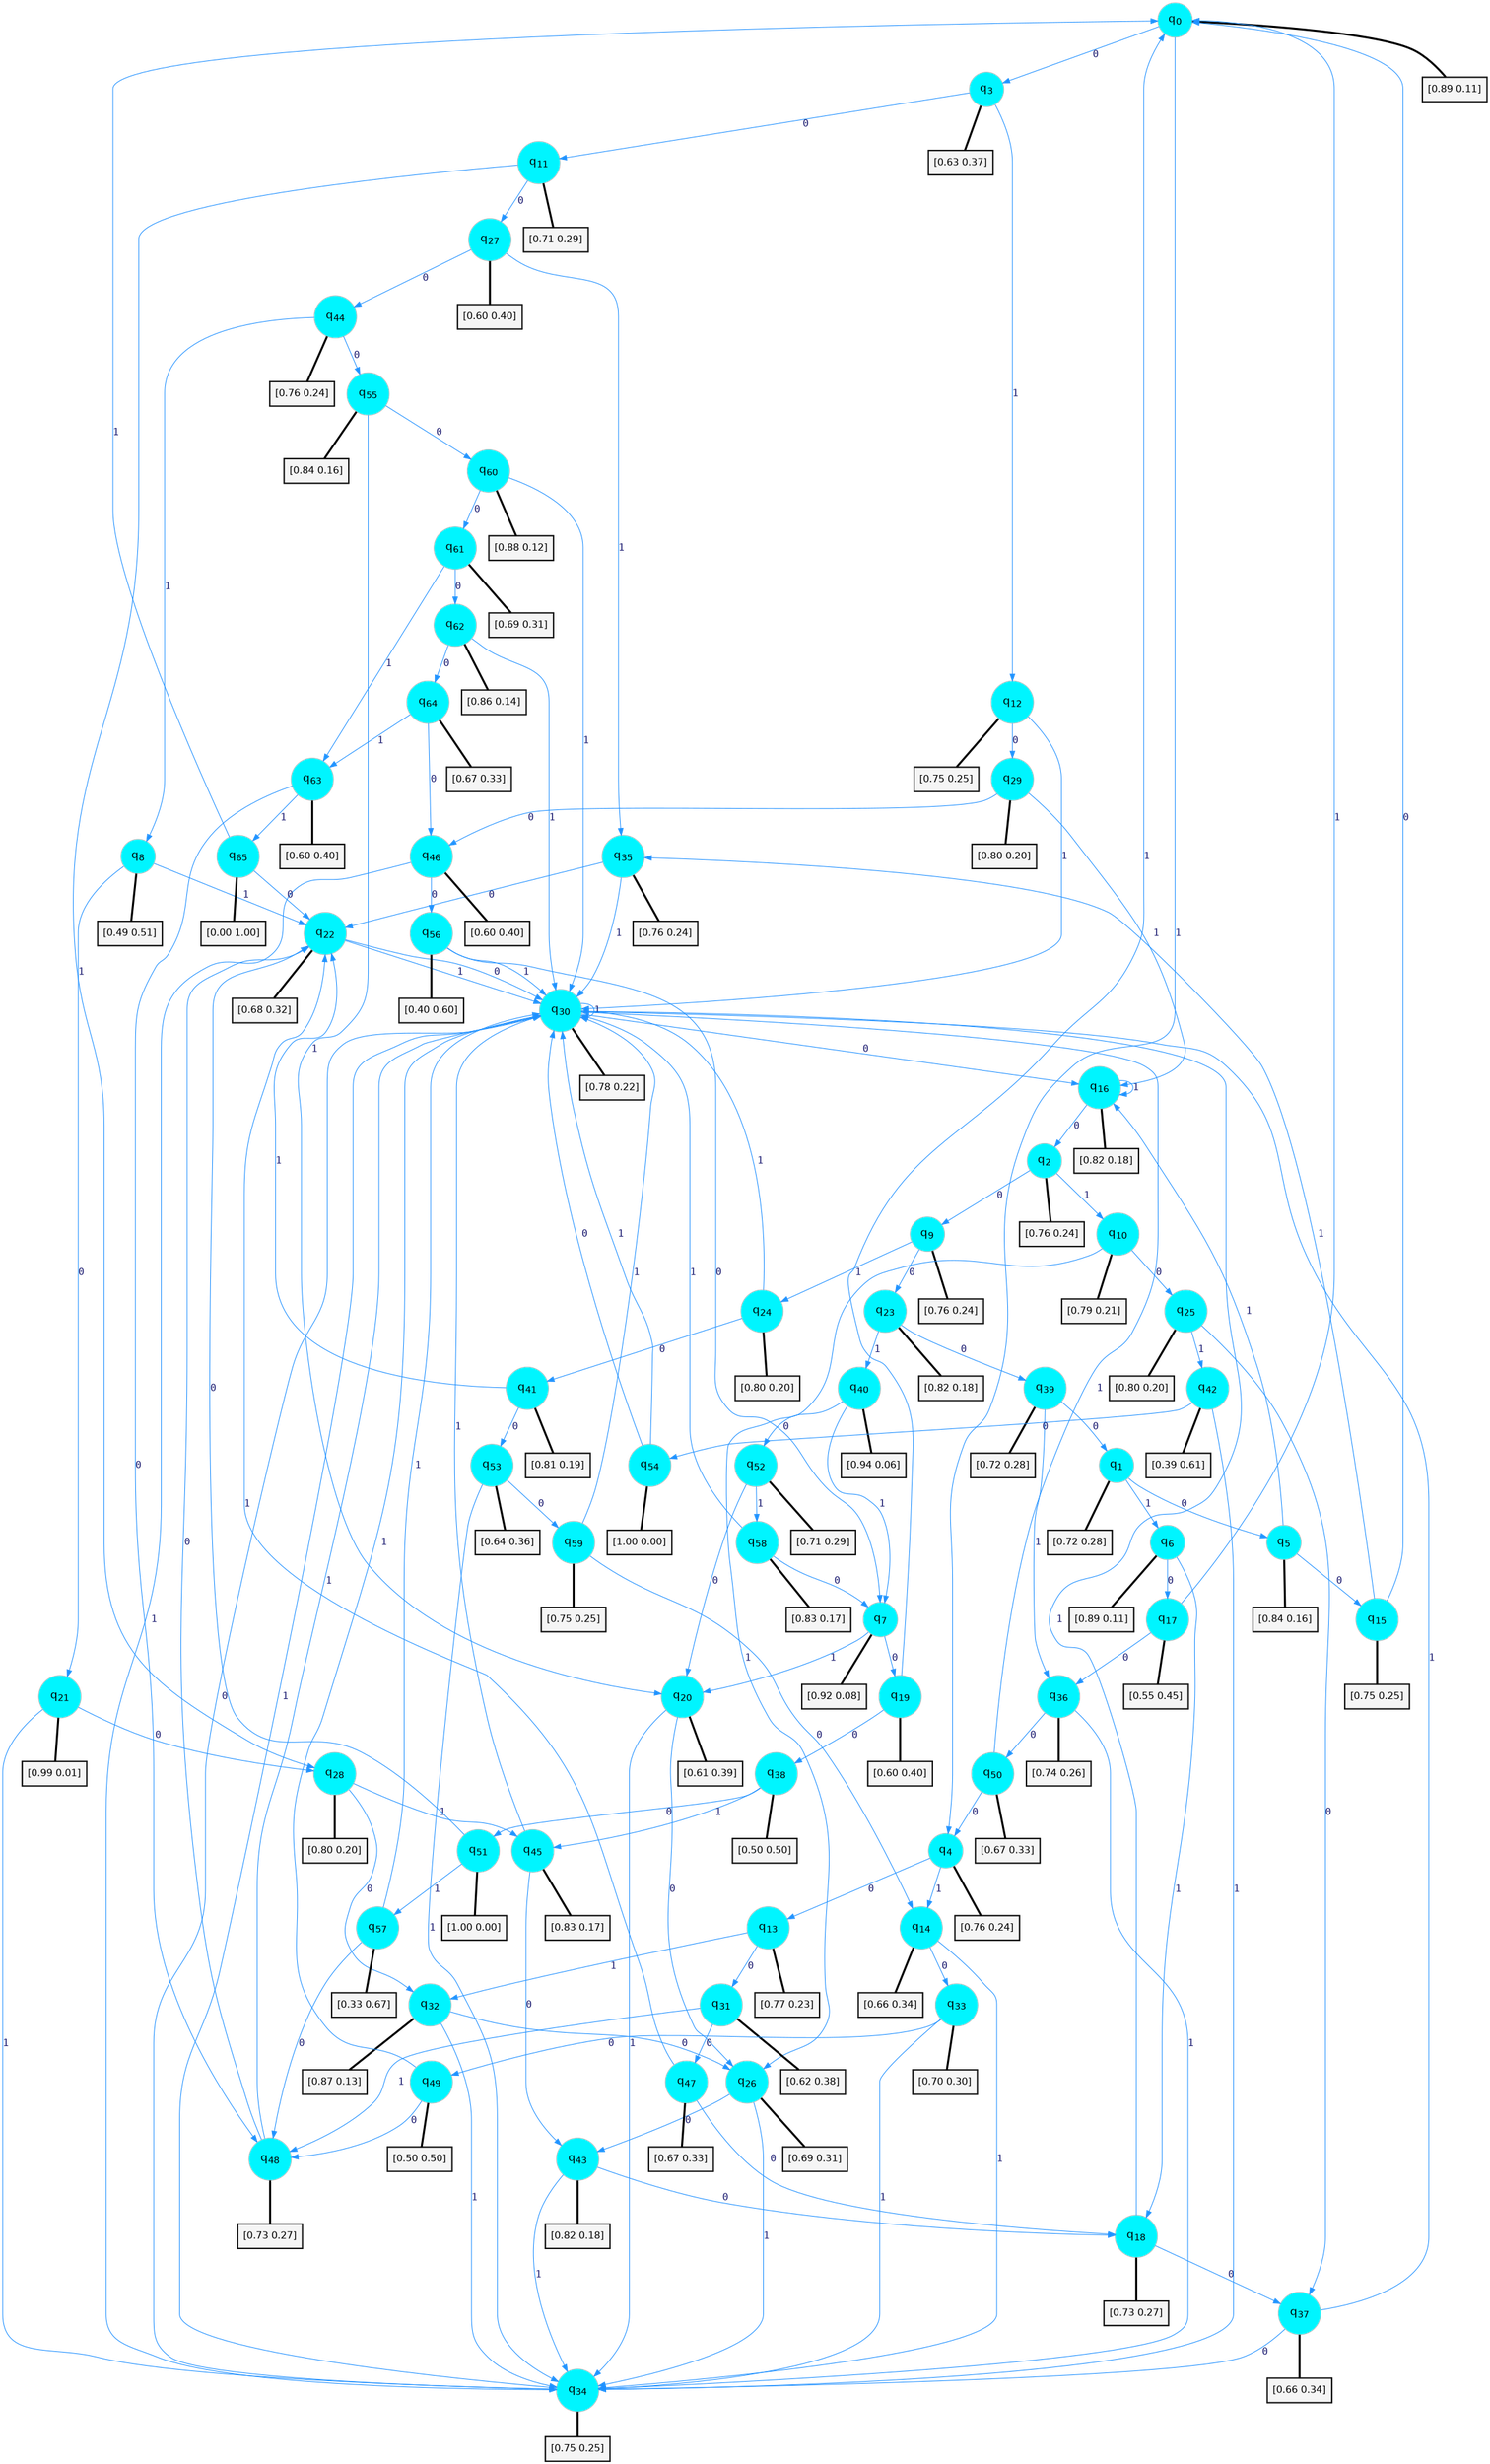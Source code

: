 digraph G {
graph [
bgcolor=transparent, dpi=300, rankdir=TD, size="40,25"];
node [
color=gray, fillcolor=turquoise1, fontcolor=black, fontname=Helvetica, fontsize=16, fontweight=bold, shape=circle, style=filled];
edge [
arrowsize=1, color=dodgerblue1, fontcolor=midnightblue, fontname=courier, fontweight=bold, penwidth=1, style=solid, weight=20];
0[label=<q<SUB>0</SUB>>];
1[label=<q<SUB>1</SUB>>];
2[label=<q<SUB>2</SUB>>];
3[label=<q<SUB>3</SUB>>];
4[label=<q<SUB>4</SUB>>];
5[label=<q<SUB>5</SUB>>];
6[label=<q<SUB>6</SUB>>];
7[label=<q<SUB>7</SUB>>];
8[label=<q<SUB>8</SUB>>];
9[label=<q<SUB>9</SUB>>];
10[label=<q<SUB>10</SUB>>];
11[label=<q<SUB>11</SUB>>];
12[label=<q<SUB>12</SUB>>];
13[label=<q<SUB>13</SUB>>];
14[label=<q<SUB>14</SUB>>];
15[label=<q<SUB>15</SUB>>];
16[label=<q<SUB>16</SUB>>];
17[label=<q<SUB>17</SUB>>];
18[label=<q<SUB>18</SUB>>];
19[label=<q<SUB>19</SUB>>];
20[label=<q<SUB>20</SUB>>];
21[label=<q<SUB>21</SUB>>];
22[label=<q<SUB>22</SUB>>];
23[label=<q<SUB>23</SUB>>];
24[label=<q<SUB>24</SUB>>];
25[label=<q<SUB>25</SUB>>];
26[label=<q<SUB>26</SUB>>];
27[label=<q<SUB>27</SUB>>];
28[label=<q<SUB>28</SUB>>];
29[label=<q<SUB>29</SUB>>];
30[label=<q<SUB>30</SUB>>];
31[label=<q<SUB>31</SUB>>];
32[label=<q<SUB>32</SUB>>];
33[label=<q<SUB>33</SUB>>];
34[label=<q<SUB>34</SUB>>];
35[label=<q<SUB>35</SUB>>];
36[label=<q<SUB>36</SUB>>];
37[label=<q<SUB>37</SUB>>];
38[label=<q<SUB>38</SUB>>];
39[label=<q<SUB>39</SUB>>];
40[label=<q<SUB>40</SUB>>];
41[label=<q<SUB>41</SUB>>];
42[label=<q<SUB>42</SUB>>];
43[label=<q<SUB>43</SUB>>];
44[label=<q<SUB>44</SUB>>];
45[label=<q<SUB>45</SUB>>];
46[label=<q<SUB>46</SUB>>];
47[label=<q<SUB>47</SUB>>];
48[label=<q<SUB>48</SUB>>];
49[label=<q<SUB>49</SUB>>];
50[label=<q<SUB>50</SUB>>];
51[label=<q<SUB>51</SUB>>];
52[label=<q<SUB>52</SUB>>];
53[label=<q<SUB>53</SUB>>];
54[label=<q<SUB>54</SUB>>];
55[label=<q<SUB>55</SUB>>];
56[label=<q<SUB>56</SUB>>];
57[label=<q<SUB>57</SUB>>];
58[label=<q<SUB>58</SUB>>];
59[label=<q<SUB>59</SUB>>];
60[label=<q<SUB>60</SUB>>];
61[label=<q<SUB>61</SUB>>];
62[label=<q<SUB>62</SUB>>];
63[label=<q<SUB>63</SUB>>];
64[label=<q<SUB>64</SUB>>];
65[label=<q<SUB>65</SUB>>];
66[label="[0.89 0.11]", shape=box,fontcolor=black, fontname=Helvetica, fontsize=14, penwidth=2, fillcolor=whitesmoke,color=black];
67[label="[0.72 0.28]", shape=box,fontcolor=black, fontname=Helvetica, fontsize=14, penwidth=2, fillcolor=whitesmoke,color=black];
68[label="[0.76 0.24]", shape=box,fontcolor=black, fontname=Helvetica, fontsize=14, penwidth=2, fillcolor=whitesmoke,color=black];
69[label="[0.63 0.37]", shape=box,fontcolor=black, fontname=Helvetica, fontsize=14, penwidth=2, fillcolor=whitesmoke,color=black];
70[label="[0.76 0.24]", shape=box,fontcolor=black, fontname=Helvetica, fontsize=14, penwidth=2, fillcolor=whitesmoke,color=black];
71[label="[0.84 0.16]", shape=box,fontcolor=black, fontname=Helvetica, fontsize=14, penwidth=2, fillcolor=whitesmoke,color=black];
72[label="[0.89 0.11]", shape=box,fontcolor=black, fontname=Helvetica, fontsize=14, penwidth=2, fillcolor=whitesmoke,color=black];
73[label="[0.92 0.08]", shape=box,fontcolor=black, fontname=Helvetica, fontsize=14, penwidth=2, fillcolor=whitesmoke,color=black];
74[label="[0.49 0.51]", shape=box,fontcolor=black, fontname=Helvetica, fontsize=14, penwidth=2, fillcolor=whitesmoke,color=black];
75[label="[0.76 0.24]", shape=box,fontcolor=black, fontname=Helvetica, fontsize=14, penwidth=2, fillcolor=whitesmoke,color=black];
76[label="[0.79 0.21]", shape=box,fontcolor=black, fontname=Helvetica, fontsize=14, penwidth=2, fillcolor=whitesmoke,color=black];
77[label="[0.71 0.29]", shape=box,fontcolor=black, fontname=Helvetica, fontsize=14, penwidth=2, fillcolor=whitesmoke,color=black];
78[label="[0.75 0.25]", shape=box,fontcolor=black, fontname=Helvetica, fontsize=14, penwidth=2, fillcolor=whitesmoke,color=black];
79[label="[0.77 0.23]", shape=box,fontcolor=black, fontname=Helvetica, fontsize=14, penwidth=2, fillcolor=whitesmoke,color=black];
80[label="[0.66 0.34]", shape=box,fontcolor=black, fontname=Helvetica, fontsize=14, penwidth=2, fillcolor=whitesmoke,color=black];
81[label="[0.75 0.25]", shape=box,fontcolor=black, fontname=Helvetica, fontsize=14, penwidth=2, fillcolor=whitesmoke,color=black];
82[label="[0.82 0.18]", shape=box,fontcolor=black, fontname=Helvetica, fontsize=14, penwidth=2, fillcolor=whitesmoke,color=black];
83[label="[0.55 0.45]", shape=box,fontcolor=black, fontname=Helvetica, fontsize=14, penwidth=2, fillcolor=whitesmoke,color=black];
84[label="[0.73 0.27]", shape=box,fontcolor=black, fontname=Helvetica, fontsize=14, penwidth=2, fillcolor=whitesmoke,color=black];
85[label="[0.60 0.40]", shape=box,fontcolor=black, fontname=Helvetica, fontsize=14, penwidth=2, fillcolor=whitesmoke,color=black];
86[label="[0.61 0.39]", shape=box,fontcolor=black, fontname=Helvetica, fontsize=14, penwidth=2, fillcolor=whitesmoke,color=black];
87[label="[0.99 0.01]", shape=box,fontcolor=black, fontname=Helvetica, fontsize=14, penwidth=2, fillcolor=whitesmoke,color=black];
88[label="[0.68 0.32]", shape=box,fontcolor=black, fontname=Helvetica, fontsize=14, penwidth=2, fillcolor=whitesmoke,color=black];
89[label="[0.82 0.18]", shape=box,fontcolor=black, fontname=Helvetica, fontsize=14, penwidth=2, fillcolor=whitesmoke,color=black];
90[label="[0.80 0.20]", shape=box,fontcolor=black, fontname=Helvetica, fontsize=14, penwidth=2, fillcolor=whitesmoke,color=black];
91[label="[0.80 0.20]", shape=box,fontcolor=black, fontname=Helvetica, fontsize=14, penwidth=2, fillcolor=whitesmoke,color=black];
92[label="[0.69 0.31]", shape=box,fontcolor=black, fontname=Helvetica, fontsize=14, penwidth=2, fillcolor=whitesmoke,color=black];
93[label="[0.60 0.40]", shape=box,fontcolor=black, fontname=Helvetica, fontsize=14, penwidth=2, fillcolor=whitesmoke,color=black];
94[label="[0.80 0.20]", shape=box,fontcolor=black, fontname=Helvetica, fontsize=14, penwidth=2, fillcolor=whitesmoke,color=black];
95[label="[0.80 0.20]", shape=box,fontcolor=black, fontname=Helvetica, fontsize=14, penwidth=2, fillcolor=whitesmoke,color=black];
96[label="[0.78 0.22]", shape=box,fontcolor=black, fontname=Helvetica, fontsize=14, penwidth=2, fillcolor=whitesmoke,color=black];
97[label="[0.62 0.38]", shape=box,fontcolor=black, fontname=Helvetica, fontsize=14, penwidth=2, fillcolor=whitesmoke,color=black];
98[label="[0.87 0.13]", shape=box,fontcolor=black, fontname=Helvetica, fontsize=14, penwidth=2, fillcolor=whitesmoke,color=black];
99[label="[0.70 0.30]", shape=box,fontcolor=black, fontname=Helvetica, fontsize=14, penwidth=2, fillcolor=whitesmoke,color=black];
100[label="[0.75 0.25]", shape=box,fontcolor=black, fontname=Helvetica, fontsize=14, penwidth=2, fillcolor=whitesmoke,color=black];
101[label="[0.76 0.24]", shape=box,fontcolor=black, fontname=Helvetica, fontsize=14, penwidth=2, fillcolor=whitesmoke,color=black];
102[label="[0.74 0.26]", shape=box,fontcolor=black, fontname=Helvetica, fontsize=14, penwidth=2, fillcolor=whitesmoke,color=black];
103[label="[0.66 0.34]", shape=box,fontcolor=black, fontname=Helvetica, fontsize=14, penwidth=2, fillcolor=whitesmoke,color=black];
104[label="[0.50 0.50]", shape=box,fontcolor=black, fontname=Helvetica, fontsize=14, penwidth=2, fillcolor=whitesmoke,color=black];
105[label="[0.72 0.28]", shape=box,fontcolor=black, fontname=Helvetica, fontsize=14, penwidth=2, fillcolor=whitesmoke,color=black];
106[label="[0.94 0.06]", shape=box,fontcolor=black, fontname=Helvetica, fontsize=14, penwidth=2, fillcolor=whitesmoke,color=black];
107[label="[0.81 0.19]", shape=box,fontcolor=black, fontname=Helvetica, fontsize=14, penwidth=2, fillcolor=whitesmoke,color=black];
108[label="[0.39 0.61]", shape=box,fontcolor=black, fontname=Helvetica, fontsize=14, penwidth=2, fillcolor=whitesmoke,color=black];
109[label="[0.82 0.18]", shape=box,fontcolor=black, fontname=Helvetica, fontsize=14, penwidth=2, fillcolor=whitesmoke,color=black];
110[label="[0.76 0.24]", shape=box,fontcolor=black, fontname=Helvetica, fontsize=14, penwidth=2, fillcolor=whitesmoke,color=black];
111[label="[0.83 0.17]", shape=box,fontcolor=black, fontname=Helvetica, fontsize=14, penwidth=2, fillcolor=whitesmoke,color=black];
112[label="[0.60 0.40]", shape=box,fontcolor=black, fontname=Helvetica, fontsize=14, penwidth=2, fillcolor=whitesmoke,color=black];
113[label="[0.67 0.33]", shape=box,fontcolor=black, fontname=Helvetica, fontsize=14, penwidth=2, fillcolor=whitesmoke,color=black];
114[label="[0.73 0.27]", shape=box,fontcolor=black, fontname=Helvetica, fontsize=14, penwidth=2, fillcolor=whitesmoke,color=black];
115[label="[0.50 0.50]", shape=box,fontcolor=black, fontname=Helvetica, fontsize=14, penwidth=2, fillcolor=whitesmoke,color=black];
116[label="[0.67 0.33]", shape=box,fontcolor=black, fontname=Helvetica, fontsize=14, penwidth=2, fillcolor=whitesmoke,color=black];
117[label="[1.00 0.00]", shape=box,fontcolor=black, fontname=Helvetica, fontsize=14, penwidth=2, fillcolor=whitesmoke,color=black];
118[label="[0.71 0.29]", shape=box,fontcolor=black, fontname=Helvetica, fontsize=14, penwidth=2, fillcolor=whitesmoke,color=black];
119[label="[0.64 0.36]", shape=box,fontcolor=black, fontname=Helvetica, fontsize=14, penwidth=2, fillcolor=whitesmoke,color=black];
120[label="[1.00 0.00]", shape=box,fontcolor=black, fontname=Helvetica, fontsize=14, penwidth=2, fillcolor=whitesmoke,color=black];
121[label="[0.84 0.16]", shape=box,fontcolor=black, fontname=Helvetica, fontsize=14, penwidth=2, fillcolor=whitesmoke,color=black];
122[label="[0.40 0.60]", shape=box,fontcolor=black, fontname=Helvetica, fontsize=14, penwidth=2, fillcolor=whitesmoke,color=black];
123[label="[0.33 0.67]", shape=box,fontcolor=black, fontname=Helvetica, fontsize=14, penwidth=2, fillcolor=whitesmoke,color=black];
124[label="[0.83 0.17]", shape=box,fontcolor=black, fontname=Helvetica, fontsize=14, penwidth=2, fillcolor=whitesmoke,color=black];
125[label="[0.75 0.25]", shape=box,fontcolor=black, fontname=Helvetica, fontsize=14, penwidth=2, fillcolor=whitesmoke,color=black];
126[label="[0.88 0.12]", shape=box,fontcolor=black, fontname=Helvetica, fontsize=14, penwidth=2, fillcolor=whitesmoke,color=black];
127[label="[0.69 0.31]", shape=box,fontcolor=black, fontname=Helvetica, fontsize=14, penwidth=2, fillcolor=whitesmoke,color=black];
128[label="[0.86 0.14]", shape=box,fontcolor=black, fontname=Helvetica, fontsize=14, penwidth=2, fillcolor=whitesmoke,color=black];
129[label="[0.60 0.40]", shape=box,fontcolor=black, fontname=Helvetica, fontsize=14, penwidth=2, fillcolor=whitesmoke,color=black];
130[label="[0.67 0.33]", shape=box,fontcolor=black, fontname=Helvetica, fontsize=14, penwidth=2, fillcolor=whitesmoke,color=black];
131[label="[0.00 1.00]", shape=box,fontcolor=black, fontname=Helvetica, fontsize=14, penwidth=2, fillcolor=whitesmoke,color=black];
0->3 [label=0];
0->4 [label=1];
0->66 [arrowhead=none, penwidth=3,color=black];
1->5 [label=0];
1->6 [label=1];
1->67 [arrowhead=none, penwidth=3,color=black];
2->9 [label=0];
2->10 [label=1];
2->68 [arrowhead=none, penwidth=3,color=black];
3->11 [label=0];
3->12 [label=1];
3->69 [arrowhead=none, penwidth=3,color=black];
4->13 [label=0];
4->14 [label=1];
4->70 [arrowhead=none, penwidth=3,color=black];
5->15 [label=0];
5->16 [label=1];
5->71 [arrowhead=none, penwidth=3,color=black];
6->17 [label=0];
6->18 [label=1];
6->72 [arrowhead=none, penwidth=3,color=black];
7->19 [label=0];
7->20 [label=1];
7->73 [arrowhead=none, penwidth=3,color=black];
8->21 [label=0];
8->22 [label=1];
8->74 [arrowhead=none, penwidth=3,color=black];
9->23 [label=0];
9->24 [label=1];
9->75 [arrowhead=none, penwidth=3,color=black];
10->25 [label=0];
10->26 [label=1];
10->76 [arrowhead=none, penwidth=3,color=black];
11->27 [label=0];
11->28 [label=1];
11->77 [arrowhead=none, penwidth=3,color=black];
12->29 [label=0];
12->30 [label=1];
12->78 [arrowhead=none, penwidth=3,color=black];
13->31 [label=0];
13->32 [label=1];
13->79 [arrowhead=none, penwidth=3,color=black];
14->33 [label=0];
14->34 [label=1];
14->80 [arrowhead=none, penwidth=3,color=black];
15->0 [label=0];
15->35 [label=1];
15->81 [arrowhead=none, penwidth=3,color=black];
16->2 [label=0];
16->16 [label=1];
16->82 [arrowhead=none, penwidth=3,color=black];
17->36 [label=0];
17->0 [label=1];
17->83 [arrowhead=none, penwidth=3,color=black];
18->37 [label=0];
18->30 [label=1];
18->84 [arrowhead=none, penwidth=3,color=black];
19->38 [label=0];
19->0 [label=1];
19->85 [arrowhead=none, penwidth=3,color=black];
20->26 [label=0];
20->34 [label=1];
20->86 [arrowhead=none, penwidth=3,color=black];
21->28 [label=0];
21->34 [label=1];
21->87 [arrowhead=none, penwidth=3,color=black];
22->30 [label=0];
22->30 [label=1];
22->88 [arrowhead=none, penwidth=3,color=black];
23->39 [label=0];
23->40 [label=1];
23->89 [arrowhead=none, penwidth=3,color=black];
24->41 [label=0];
24->30 [label=1];
24->90 [arrowhead=none, penwidth=3,color=black];
25->37 [label=0];
25->42 [label=1];
25->91 [arrowhead=none, penwidth=3,color=black];
26->43 [label=0];
26->34 [label=1];
26->92 [arrowhead=none, penwidth=3,color=black];
27->44 [label=0];
27->35 [label=1];
27->93 [arrowhead=none, penwidth=3,color=black];
28->32 [label=0];
28->45 [label=1];
28->94 [arrowhead=none, penwidth=3,color=black];
29->46 [label=0];
29->16 [label=1];
29->95 [arrowhead=none, penwidth=3,color=black];
30->16 [label=0];
30->30 [label=1];
30->96 [arrowhead=none, penwidth=3,color=black];
31->47 [label=0];
31->48 [label=1];
31->97 [arrowhead=none, penwidth=3,color=black];
32->26 [label=0];
32->34 [label=1];
32->98 [arrowhead=none, penwidth=3,color=black];
33->49 [label=0];
33->34 [label=1];
33->99 [arrowhead=none, penwidth=3,color=black];
34->30 [label=0];
34->30 [label=1];
34->100 [arrowhead=none, penwidth=3,color=black];
35->22 [label=0];
35->30 [label=1];
35->101 [arrowhead=none, penwidth=3,color=black];
36->50 [label=0];
36->34 [label=1];
36->102 [arrowhead=none, penwidth=3,color=black];
37->34 [label=0];
37->30 [label=1];
37->103 [arrowhead=none, penwidth=3,color=black];
38->51 [label=0];
38->45 [label=1];
38->104 [arrowhead=none, penwidth=3,color=black];
39->1 [label=0];
39->36 [label=1];
39->105 [arrowhead=none, penwidth=3,color=black];
40->52 [label=0];
40->7 [label=1];
40->106 [arrowhead=none, penwidth=3,color=black];
41->53 [label=0];
41->22 [label=1];
41->107 [arrowhead=none, penwidth=3,color=black];
42->54 [label=0];
42->34 [label=1];
42->108 [arrowhead=none, penwidth=3,color=black];
43->18 [label=0];
43->34 [label=1];
43->109 [arrowhead=none, penwidth=3,color=black];
44->55 [label=0];
44->8 [label=1];
44->110 [arrowhead=none, penwidth=3,color=black];
45->43 [label=0];
45->30 [label=1];
45->111 [arrowhead=none, penwidth=3,color=black];
46->56 [label=0];
46->34 [label=1];
46->112 [arrowhead=none, penwidth=3,color=black];
47->18 [label=0];
47->22 [label=1];
47->113 [arrowhead=none, penwidth=3,color=black];
48->22 [label=0];
48->30 [label=1];
48->114 [arrowhead=none, penwidth=3,color=black];
49->48 [label=0];
49->30 [label=1];
49->115 [arrowhead=none, penwidth=3,color=black];
50->4 [label=0];
50->30 [label=1];
50->116 [arrowhead=none, penwidth=3,color=black];
51->22 [label=0];
51->57 [label=1];
51->117 [arrowhead=none, penwidth=3,color=black];
52->20 [label=0];
52->58 [label=1];
52->118 [arrowhead=none, penwidth=3,color=black];
53->59 [label=0];
53->34 [label=1];
53->119 [arrowhead=none, penwidth=3,color=black];
54->30 [label=0];
54->30 [label=1];
54->120 [arrowhead=none, penwidth=3,color=black];
55->60 [label=0];
55->20 [label=1];
55->121 [arrowhead=none, penwidth=3,color=black];
56->7 [label=0];
56->30 [label=1];
56->122 [arrowhead=none, penwidth=3,color=black];
57->48 [label=0];
57->30 [label=1];
57->123 [arrowhead=none, penwidth=3,color=black];
58->7 [label=0];
58->30 [label=1];
58->124 [arrowhead=none, penwidth=3,color=black];
59->14 [label=0];
59->30 [label=1];
59->125 [arrowhead=none, penwidth=3,color=black];
60->61 [label=0];
60->30 [label=1];
60->126 [arrowhead=none, penwidth=3,color=black];
61->62 [label=0];
61->63 [label=1];
61->127 [arrowhead=none, penwidth=3,color=black];
62->64 [label=0];
62->30 [label=1];
62->128 [arrowhead=none, penwidth=3,color=black];
63->48 [label=0];
63->65 [label=1];
63->129 [arrowhead=none, penwidth=3,color=black];
64->46 [label=0];
64->63 [label=1];
64->130 [arrowhead=none, penwidth=3,color=black];
65->22 [label=0];
65->0 [label=1];
65->131 [arrowhead=none, penwidth=3,color=black];
}
